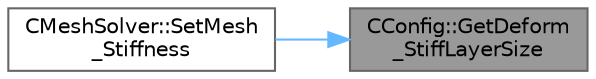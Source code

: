 digraph "CConfig::GetDeform_StiffLayerSize"
{
 // LATEX_PDF_SIZE
  bgcolor="transparent";
  edge [fontname=Helvetica,fontsize=10,labelfontname=Helvetica,labelfontsize=10];
  node [fontname=Helvetica,fontsize=10,shape=box,height=0.2,width=0.4];
  rankdir="RL";
  Node1 [id="Node000001",label="CConfig::GetDeform\l_StiffLayerSize",height=0.2,width=0.4,color="gray40", fillcolor="grey60", style="filled", fontcolor="black",tooltip="Get the size of the layer of highest stiffness for wall distance-based mesh stiffness."];
  Node1 -> Node2 [id="edge1_Node000001_Node000002",dir="back",color="steelblue1",style="solid",tooltip=" "];
  Node2 [id="Node000002",label="CMeshSolver::SetMesh\l_Stiffness",height=0.2,width=0.4,color="grey40", fillcolor="white", style="filled",URL="$classCMeshSolver.html#a2642232a473a149b083183e09793e224",tooltip="Set the stiffness of the mesh."];
}
